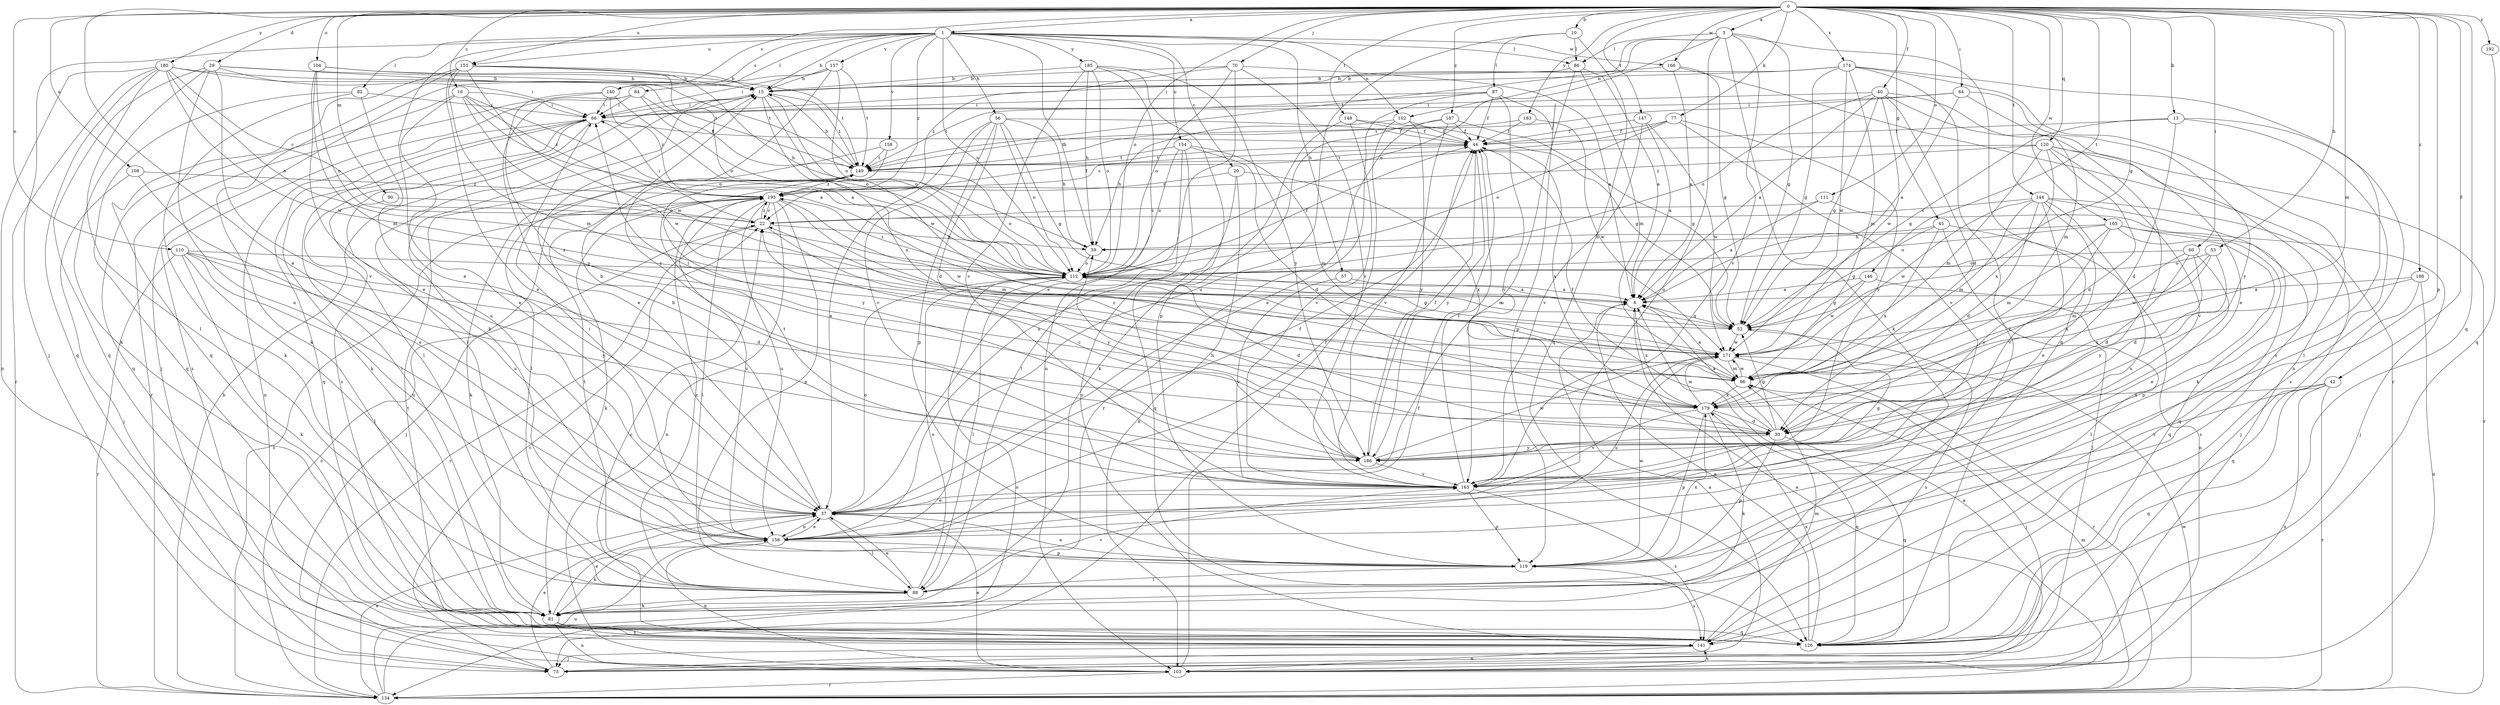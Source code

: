 strict digraph  {
0;
1;
5;
8;
10;
13;
15;
16;
20;
22;
29;
30;
37;
40;
42;
44;
45;
52;
53;
56;
57;
59;
60;
64;
66;
70;
73;
77;
81;
82;
84;
86;
87;
88;
90;
96;
102;
103;
104;
108;
110;
111;
112;
119;
120;
126;
134;
140;
141;
144;
146;
147;
148;
149;
153;
154;
156;
157;
158;
163;
165;
166;
171;
174;
179;
180;
183;
185;
186;
187;
188;
192;
193;
0 -> 1  [label=a];
0 -> 5  [label=a];
0 -> 10  [label=b];
0 -> 13  [label=b];
0 -> 16  [label=c];
0 -> 29  [label=d];
0 -> 37  [label=e];
0 -> 40  [label=f];
0 -> 42  [label=f];
0 -> 45  [label=g];
0 -> 52  [label=g];
0 -> 53  [label=h];
0 -> 60  [label=i];
0 -> 64  [label=i];
0 -> 70  [label=j];
0 -> 77  [label=k];
0 -> 90  [label=m];
0 -> 96  [label=m];
0 -> 104  [label=o];
0 -> 108  [label=o];
0 -> 110  [label=o];
0 -> 111  [label=o];
0 -> 112  [label=o];
0 -> 119  [label=p];
0 -> 120  [label=q];
0 -> 126  [label=q];
0 -> 140  [label=s];
0 -> 144  [label=t];
0 -> 146  [label=t];
0 -> 147  [label=t];
0 -> 148  [label=t];
0 -> 153  [label=u];
0 -> 165  [label=w];
0 -> 166  [label=w];
0 -> 174  [label=x];
0 -> 180  [label=y];
0 -> 183  [label=y];
0 -> 187  [label=z];
0 -> 188  [label=z];
0 -> 192  [label=z];
1 -> 15  [label=b];
1 -> 20  [label=c];
1 -> 37  [label=e];
1 -> 56  [label=h];
1 -> 57  [label=h];
1 -> 59  [label=h];
1 -> 73  [label=j];
1 -> 82  [label=l];
1 -> 84  [label=l];
1 -> 86  [label=l];
1 -> 102  [label=n];
1 -> 112  [label=o];
1 -> 140  [label=s];
1 -> 153  [label=u];
1 -> 154  [label=u];
1 -> 157  [label=v];
1 -> 158  [label=v];
1 -> 166  [label=w];
1 -> 185  [label=y];
1 -> 193  [label=z];
5 -> 52  [label=g];
5 -> 81  [label=k];
5 -> 86  [label=l];
5 -> 102  [label=n];
5 -> 112  [label=o];
5 -> 126  [label=q];
5 -> 149  [label=t];
5 -> 156  [label=u];
5 -> 163  [label=v];
8 -> 52  [label=g];
8 -> 179  [label=x];
10 -> 86  [label=l];
10 -> 87  [label=l];
10 -> 126  [label=q];
10 -> 156  [label=u];
13 -> 30  [label=d];
13 -> 44  [label=f];
13 -> 52  [label=g];
13 -> 88  [label=l];
13 -> 141  [label=s];
15 -> 66  [label=i];
15 -> 88  [label=l];
15 -> 112  [label=o];
15 -> 149  [label=t];
15 -> 171  [label=w];
15 -> 179  [label=x];
16 -> 8  [label=a];
16 -> 37  [label=e];
16 -> 66  [label=i];
16 -> 112  [label=o];
16 -> 126  [label=q];
16 -> 171  [label=w];
16 -> 193  [label=z];
20 -> 103  [label=n];
20 -> 126  [label=q];
20 -> 179  [label=x];
20 -> 193  [label=z];
22 -> 59  [label=h];
22 -> 66  [label=i];
22 -> 134  [label=r];
22 -> 186  [label=y];
22 -> 193  [label=z];
29 -> 15  [label=b];
29 -> 66  [label=i];
29 -> 81  [label=k];
29 -> 126  [label=q];
29 -> 149  [label=t];
29 -> 156  [label=u];
29 -> 163  [label=v];
30 -> 8  [label=a];
30 -> 44  [label=f];
30 -> 52  [label=g];
30 -> 119  [label=p];
30 -> 126  [label=q];
30 -> 186  [label=y];
37 -> 15  [label=b];
37 -> 44  [label=f];
37 -> 88  [label=l];
37 -> 112  [label=o];
37 -> 156  [label=u];
40 -> 8  [label=a];
40 -> 30  [label=d];
40 -> 37  [label=e];
40 -> 52  [label=g];
40 -> 66  [label=i];
40 -> 112  [label=o];
40 -> 163  [label=v];
40 -> 171  [label=w];
42 -> 103  [label=n];
42 -> 126  [label=q];
42 -> 134  [label=r];
42 -> 163  [label=v];
42 -> 179  [label=x];
44 -> 149  [label=t];
44 -> 179  [label=x];
44 -> 186  [label=y];
45 -> 52  [label=g];
45 -> 59  [label=h];
45 -> 73  [label=j];
45 -> 103  [label=n];
45 -> 179  [label=x];
52 -> 112  [label=o];
52 -> 141  [label=s];
52 -> 171  [label=w];
53 -> 30  [label=d];
53 -> 96  [label=m];
53 -> 112  [label=o];
53 -> 171  [label=w];
56 -> 30  [label=d];
56 -> 37  [label=e];
56 -> 44  [label=f];
56 -> 52  [label=g];
56 -> 59  [label=h];
56 -> 112  [label=o];
56 -> 119  [label=p];
56 -> 163  [label=v];
57 -> 8  [label=a];
57 -> 163  [label=v];
59 -> 112  [label=o];
60 -> 30  [label=d];
60 -> 37  [label=e];
60 -> 112  [label=o];
60 -> 179  [label=x];
60 -> 186  [label=y];
64 -> 8  [label=a];
64 -> 66  [label=i];
64 -> 96  [label=m];
64 -> 149  [label=t];
64 -> 186  [label=y];
66 -> 44  [label=f];
66 -> 81  [label=k];
66 -> 88  [label=l];
66 -> 103  [label=n];
66 -> 126  [label=q];
66 -> 141  [label=s];
70 -> 8  [label=a];
70 -> 15  [label=b];
70 -> 37  [label=e];
70 -> 112  [label=o];
70 -> 163  [label=v];
70 -> 193  [label=z];
73 -> 8  [label=a];
73 -> 22  [label=c];
73 -> 37  [label=e];
77 -> 22  [label=c];
77 -> 44  [label=f];
77 -> 112  [label=o];
77 -> 163  [label=v];
77 -> 186  [label=y];
81 -> 37  [label=e];
81 -> 66  [label=i];
81 -> 103  [label=n];
81 -> 126  [label=q];
81 -> 141  [label=s];
82 -> 66  [label=i];
82 -> 81  [label=k];
82 -> 126  [label=q];
82 -> 156  [label=u];
84 -> 37  [label=e];
84 -> 66  [label=i];
84 -> 112  [label=o];
84 -> 141  [label=s];
84 -> 149  [label=t];
86 -> 8  [label=a];
86 -> 15  [label=b];
86 -> 96  [label=m];
86 -> 156  [label=u];
87 -> 37  [label=e];
87 -> 44  [label=f];
87 -> 66  [label=i];
87 -> 119  [label=p];
87 -> 149  [label=t];
87 -> 163  [label=v];
88 -> 37  [label=e];
88 -> 81  [label=k];
88 -> 112  [label=o];
88 -> 149  [label=t];
88 -> 163  [label=v];
88 -> 193  [label=z];
90 -> 22  [label=c];
90 -> 156  [label=u];
96 -> 8  [label=a];
96 -> 22  [label=c];
96 -> 73  [label=j];
96 -> 171  [label=w];
96 -> 179  [label=x];
102 -> 44  [label=f];
102 -> 59  [label=h];
102 -> 73  [label=j];
102 -> 186  [label=y];
103 -> 8  [label=a];
103 -> 37  [label=e];
103 -> 44  [label=f];
103 -> 134  [label=r];
103 -> 141  [label=s];
104 -> 15  [label=b];
104 -> 37  [label=e];
104 -> 96  [label=m];
104 -> 112  [label=o];
104 -> 149  [label=t];
108 -> 37  [label=e];
108 -> 73  [label=j];
108 -> 193  [label=z];
110 -> 30  [label=d];
110 -> 81  [label=k];
110 -> 88  [label=l];
110 -> 112  [label=o];
110 -> 134  [label=r];
110 -> 156  [label=u];
110 -> 186  [label=y];
111 -> 8  [label=a];
111 -> 22  [label=c];
111 -> 73  [label=j];
112 -> 8  [label=a];
112 -> 30  [label=d];
112 -> 44  [label=f];
112 -> 52  [label=g];
112 -> 88  [label=l];
112 -> 193  [label=z];
119 -> 15  [label=b];
119 -> 37  [label=e];
119 -> 88  [label=l];
119 -> 141  [label=s];
119 -> 171  [label=w];
119 -> 179  [label=x];
120 -> 30  [label=d];
120 -> 81  [label=k];
120 -> 96  [label=m];
120 -> 134  [label=r];
120 -> 149  [label=t];
120 -> 163  [label=v];
120 -> 179  [label=x];
120 -> 193  [label=z];
126 -> 8  [label=a];
126 -> 149  [label=t];
126 -> 179  [label=x];
134 -> 8  [label=a];
134 -> 15  [label=b];
134 -> 22  [label=c];
134 -> 37  [label=e];
134 -> 96  [label=m];
134 -> 112  [label=o];
134 -> 156  [label=u];
134 -> 171  [label=w];
134 -> 193  [label=z];
140 -> 8  [label=a];
140 -> 66  [label=i];
140 -> 134  [label=r];
140 -> 179  [label=x];
140 -> 193  [label=z];
141 -> 22  [label=c];
141 -> 73  [label=j];
141 -> 96  [label=m];
141 -> 103  [label=n];
144 -> 22  [label=c];
144 -> 30  [label=d];
144 -> 37  [label=e];
144 -> 73  [label=j];
144 -> 96  [label=m];
144 -> 126  [label=q];
144 -> 156  [label=u];
144 -> 163  [label=v];
144 -> 171  [label=w];
146 -> 8  [label=a];
146 -> 52  [label=g];
146 -> 88  [label=l];
146 -> 171  [label=w];
147 -> 8  [label=a];
147 -> 44  [label=f];
147 -> 163  [label=v];
147 -> 171  [label=w];
148 -> 44  [label=f];
148 -> 52  [label=g];
148 -> 81  [label=k];
148 -> 163  [label=v];
149 -> 15  [label=b];
149 -> 81  [label=k];
149 -> 112  [label=o];
149 -> 193  [label=z];
153 -> 15  [label=b];
153 -> 37  [label=e];
153 -> 59  [label=h];
153 -> 81  [label=k];
153 -> 96  [label=m];
153 -> 112  [label=o];
153 -> 126  [label=q];
153 -> 171  [label=w];
154 -> 30  [label=d];
154 -> 88  [label=l];
154 -> 96  [label=m];
154 -> 112  [label=o];
154 -> 141  [label=s];
154 -> 149  [label=t];
156 -> 37  [label=e];
156 -> 44  [label=f];
156 -> 66  [label=i];
156 -> 81  [label=k];
156 -> 103  [label=n];
156 -> 119  [label=p];
156 -> 193  [label=z];
157 -> 15  [label=b];
157 -> 66  [label=i];
157 -> 73  [label=j];
157 -> 112  [label=o];
157 -> 149  [label=t];
157 -> 186  [label=y];
158 -> 88  [label=l];
158 -> 149  [label=t];
158 -> 186  [label=y];
163 -> 37  [label=e];
163 -> 44  [label=f];
163 -> 52  [label=g];
163 -> 119  [label=p];
163 -> 141  [label=s];
163 -> 149  [label=t];
165 -> 59  [label=h];
165 -> 96  [label=m];
165 -> 112  [label=o];
165 -> 119  [label=p];
165 -> 126  [label=q];
165 -> 141  [label=s];
165 -> 186  [label=y];
166 -> 8  [label=a];
166 -> 15  [label=b];
166 -> 52  [label=g];
166 -> 134  [label=r];
171 -> 96  [label=m];
171 -> 134  [label=r];
171 -> 156  [label=u];
174 -> 15  [label=b];
174 -> 52  [label=g];
174 -> 66  [label=i];
174 -> 88  [label=l];
174 -> 96  [label=m];
174 -> 103  [label=n];
174 -> 141  [label=s];
174 -> 171  [label=w];
179 -> 30  [label=d];
179 -> 66  [label=i];
179 -> 81  [label=k];
179 -> 119  [label=p];
179 -> 126  [label=q];
179 -> 163  [label=v];
179 -> 171  [label=w];
180 -> 15  [label=b];
180 -> 22  [label=c];
180 -> 88  [label=l];
180 -> 103  [label=n];
180 -> 112  [label=o];
180 -> 126  [label=q];
180 -> 134  [label=r];
180 -> 149  [label=t];
180 -> 171  [label=w];
183 -> 44  [label=f];
183 -> 149  [label=t];
183 -> 171  [label=w];
185 -> 15  [label=b];
185 -> 59  [label=h];
185 -> 103  [label=n];
185 -> 112  [label=o];
185 -> 119  [label=p];
185 -> 163  [label=v];
185 -> 186  [label=y];
186 -> 15  [label=b];
186 -> 22  [label=c];
186 -> 44  [label=f];
186 -> 59  [label=h];
186 -> 163  [label=v];
186 -> 171  [label=w];
187 -> 44  [label=f];
187 -> 52  [label=g];
187 -> 134  [label=r];
187 -> 156  [label=u];
187 -> 163  [label=v];
188 -> 8  [label=a];
188 -> 103  [label=n];
188 -> 126  [label=q];
188 -> 179  [label=x];
192 -> 126  [label=q];
193 -> 22  [label=c];
193 -> 44  [label=f];
193 -> 73  [label=j];
193 -> 81  [label=k];
193 -> 88  [label=l];
193 -> 96  [label=m];
193 -> 103  [label=n];
193 -> 119  [label=p];
193 -> 156  [label=u];
193 -> 171  [label=w];
}
